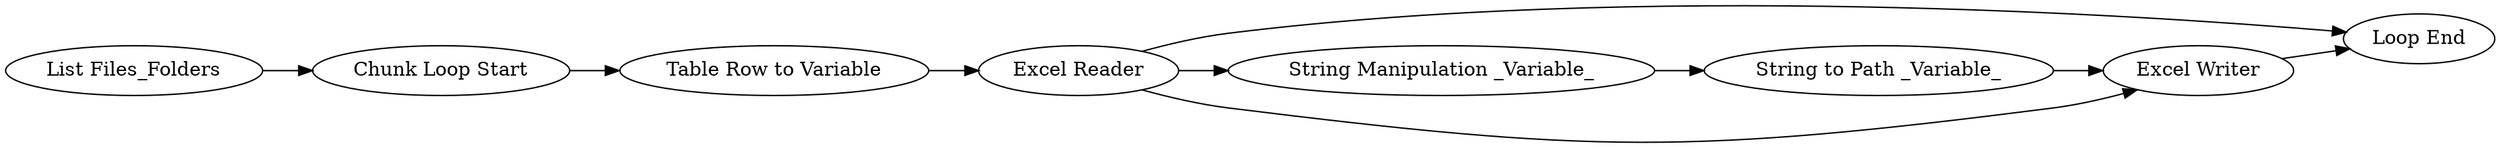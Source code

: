 digraph {
	1 [label="Excel Reader"]
	2 [label="List Files_Folders"]
	3 [label="Table Row to Variable"]
	4 [label="Chunk Loop Start"]
	5 [label="Loop End"]
	6 [label="String Manipulation _Variable_"]
	7 [label="String to Path _Variable_"]
	8 [label="Excel Writer"]
	1 -> 6
	1 -> 8
	1 -> 5
	2 -> 4
	3 -> 1
	4 -> 3
	6 -> 7
	7 -> 8
	8 -> 5
	rankdir=LR
}
